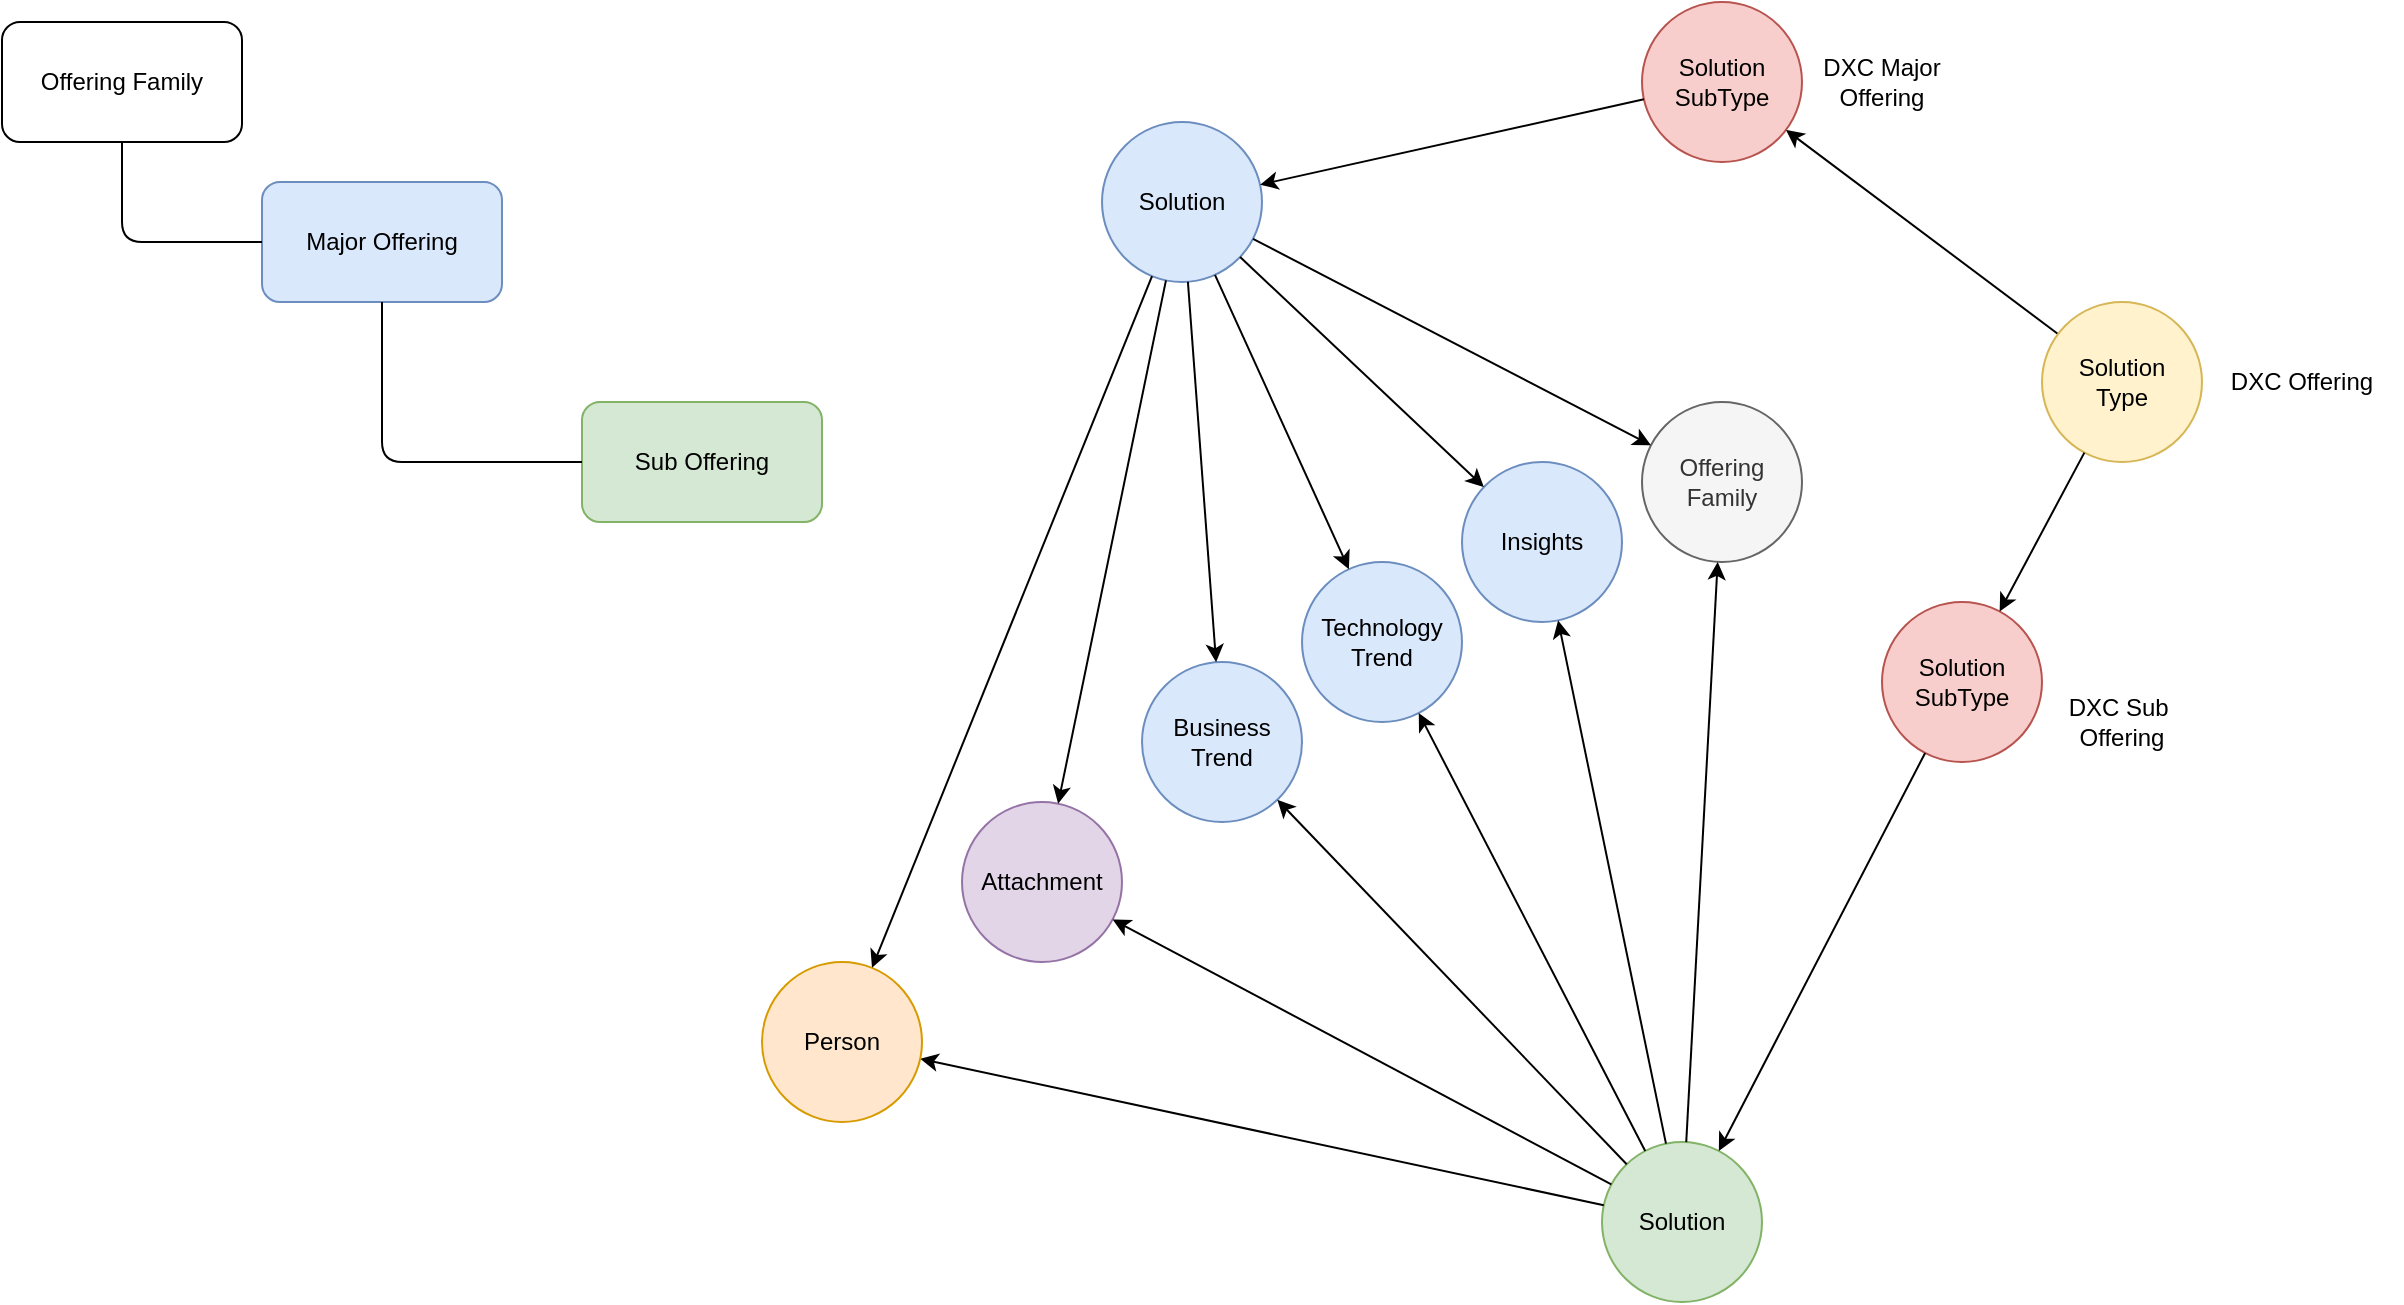 <mxfile version="13.7.9" type="device"><diagram id="1fbpEhVzRG113XvwSaQ7" name="Page-1"><mxGraphModel dx="909" dy="918" grid="1" gridSize="10" guides="1" tooltips="1" connect="1" arrows="1" fold="1" page="1" pageScale="1" pageWidth="827" pageHeight="1169" math="0" shadow="0"><root><mxCell id="0"/><mxCell id="1" parent="0"/><mxCell id="JqmKKfmXlJAV5UeU9k9f-1" value="Offering Family" style="rounded=1;whiteSpace=wrap;html=1;" vertex="1" parent="1"><mxGeometry x="40" y="140" width="120" height="60" as="geometry"/></mxCell><mxCell id="JqmKKfmXlJAV5UeU9k9f-2" value="Major Offering" style="rounded=1;whiteSpace=wrap;html=1;fillColor=#dae8fc;strokeColor=#6c8ebf;" vertex="1" parent="1"><mxGeometry x="170" y="220" width="120" height="60" as="geometry"/></mxCell><mxCell id="JqmKKfmXlJAV5UeU9k9f-3" value="Sub Offering" style="rounded=1;whiteSpace=wrap;html=1;fillColor=#d5e8d4;strokeColor=#82b366;" vertex="1" parent="1"><mxGeometry x="330" y="330" width="120" height="60" as="geometry"/></mxCell><mxCell id="JqmKKfmXlJAV5UeU9k9f-4" value="" style="endArrow=none;html=1;exitX=0;exitY=0.5;exitDx=0;exitDy=0;" edge="1" parent="1" source="JqmKKfmXlJAV5UeU9k9f-2" target="JqmKKfmXlJAV5UeU9k9f-1"><mxGeometry width="50" height="50" relative="1" as="geometry"><mxPoint x="30" y="440" as="sourcePoint"/><mxPoint x="80" y="390" as="targetPoint"/><Array as="points"><mxPoint x="100" y="250"/></Array></mxGeometry></mxCell><mxCell id="JqmKKfmXlJAV5UeU9k9f-5" value="" style="endArrow=none;html=1;exitX=0;exitY=0.5;exitDx=0;exitDy=0;entryX=0.5;entryY=1;entryDx=0;entryDy=0;" edge="1" parent="1" source="JqmKKfmXlJAV5UeU9k9f-3" target="JqmKKfmXlJAV5UeU9k9f-2"><mxGeometry width="50" height="50" relative="1" as="geometry"><mxPoint x="180.96" y="267.98" as="sourcePoint"/><mxPoint x="110" y="210" as="targetPoint"/><Array as="points"><mxPoint x="230" y="360"/></Array></mxGeometry></mxCell><mxCell id="JqmKKfmXlJAV5UeU9k9f-6" value="Offering Family" style="ellipse;whiteSpace=wrap;html=1;aspect=fixed;fillColor=#f5f5f5;strokeColor=#666666;fontColor=#333333;" vertex="1" parent="1"><mxGeometry x="860" y="330" width="80" height="80" as="geometry"/></mxCell><mxCell id="JqmKKfmXlJAV5UeU9k9f-7" value="Solution" style="ellipse;whiteSpace=wrap;html=1;aspect=fixed;fillColor=#dae8fc;strokeColor=#6c8ebf;" vertex="1" parent="1"><mxGeometry x="590" y="190" width="80" height="80" as="geometry"/></mxCell><mxCell id="JqmKKfmXlJAV5UeU9k9f-9" value="Solution&lt;br&gt;SubType" style="ellipse;whiteSpace=wrap;html=1;aspect=fixed;fillColor=#f8cecc;strokeColor=#b85450;" vertex="1" parent="1"><mxGeometry x="860" y="130" width="80" height="80" as="geometry"/></mxCell><mxCell id="JqmKKfmXlJAV5UeU9k9f-10" value="" style="endArrow=classic;html=1;" edge="1" parent="1" source="JqmKKfmXlJAV5UeU9k9f-7" target="JqmKKfmXlJAV5UeU9k9f-6"><mxGeometry width="50" height="50" relative="1" as="geometry"><mxPoint x="800" y="410" as="sourcePoint"/><mxPoint x="800" y="460" as="targetPoint"/></mxGeometry></mxCell><mxCell id="JqmKKfmXlJAV5UeU9k9f-11" value="" style="endArrow=classic;html=1;" edge="1" parent="1" source="JqmKKfmXlJAV5UeU9k9f-9" target="JqmKKfmXlJAV5UeU9k9f-7"><mxGeometry width="50" height="50" relative="1" as="geometry"><mxPoint x="749.242" y="227.293" as="sourcePoint"/><mxPoint x="840.758" y="312.707" as="targetPoint"/></mxGeometry></mxCell><mxCell id="JqmKKfmXlJAV5UeU9k9f-12" value="" style="endArrow=classic;html=1;" edge="1" parent="1" source="JqmKKfmXlJAV5UeU9k9f-15" target="JqmKKfmXlJAV5UeU9k9f-9"><mxGeometry width="50" height="50" relative="1" as="geometry"><mxPoint x="981.716" y="228.284" as="sourcePoint"/><mxPoint x="898.284" y="311.716" as="targetPoint"/></mxGeometry></mxCell><mxCell id="JqmKKfmXlJAV5UeU9k9f-13" value="Solution" style="ellipse;whiteSpace=wrap;html=1;aspect=fixed;fillColor=#d5e8d4;strokeColor=#82b366;" vertex="1" parent="1"><mxGeometry x="840" y="700" width="80" height="80" as="geometry"/></mxCell><mxCell id="JqmKKfmXlJAV5UeU9k9f-14" value="Solution&lt;br&gt;SubType" style="ellipse;whiteSpace=wrap;html=1;aspect=fixed;fillColor=#f8cecc;strokeColor=#b85450;" vertex="1" parent="1"><mxGeometry x="980" y="430" width="80" height="80" as="geometry"/></mxCell><mxCell id="JqmKKfmXlJAV5UeU9k9f-15" value="Solution&lt;br&gt;Type" style="ellipse;whiteSpace=wrap;html=1;aspect=fixed;fillColor=#fff2cc;strokeColor=#d6b656;" vertex="1" parent="1"><mxGeometry x="1060" y="280" width="80" height="80" as="geometry"/></mxCell><mxCell id="JqmKKfmXlJAV5UeU9k9f-16" value="" style="endArrow=classic;html=1;" edge="1" parent="1" source="JqmKKfmXlJAV5UeU9k9f-15" target="JqmKKfmXlJAV5UeU9k9f-14"><mxGeometry width="50" height="50" relative="1" as="geometry"><mxPoint x="1068.989" y="295.963" as="sourcePoint"/><mxPoint x="1031.033" y="234.024" as="targetPoint"/></mxGeometry></mxCell><mxCell id="JqmKKfmXlJAV5UeU9k9f-17" value="" style="endArrow=classic;html=1;" edge="1" parent="1" source="JqmKKfmXlJAV5UeU9k9f-14" target="JqmKKfmXlJAV5UeU9k9f-13"><mxGeometry width="50" height="50" relative="1" as="geometry"><mxPoint x="985.928" y="231.946" as="sourcePoint"/><mxPoint x="883.94" y="367.955" as="targetPoint"/></mxGeometry></mxCell><mxCell id="JqmKKfmXlJAV5UeU9k9f-19" value="" style="endArrow=classic;html=1;" edge="1" parent="1" source="JqmKKfmXlJAV5UeU9k9f-13" target="JqmKKfmXlJAV5UeU9k9f-22"><mxGeometry width="50" height="50" relative="1" as="geometry"><mxPoint x="989.241" y="515.571" as="sourcePoint"/><mxPoint x="900.801" y="589.479" as="targetPoint"/></mxGeometry></mxCell><mxCell id="JqmKKfmXlJAV5UeU9k9f-20" value="Attachment" style="ellipse;whiteSpace=wrap;html=1;aspect=fixed;fillColor=#e1d5e7;strokeColor=#9673a6;" vertex="1" parent="1"><mxGeometry x="520" y="530" width="80" height="80" as="geometry"/></mxCell><mxCell id="JqmKKfmXlJAV5UeU9k9f-21" value="" style="endArrow=classic;html=1;" edge="1" parent="1" source="JqmKKfmXlJAV5UeU9k9f-7" target="JqmKKfmXlJAV5UeU9k9f-20"><mxGeometry width="50" height="50" relative="1" as="geometry"><mxPoint x="839.005" y="640.285" as="sourcePoint"/><mxPoint x="760.986" y="704.705" as="targetPoint"/></mxGeometry></mxCell><mxCell id="JqmKKfmXlJAV5UeU9k9f-22" value="Person" style="ellipse;whiteSpace=wrap;html=1;aspect=fixed;fillColor=#ffe6cc;strokeColor=#d79b00;" vertex="1" parent="1"><mxGeometry x="420" y="610" width="80" height="80" as="geometry"/></mxCell><mxCell id="JqmKKfmXlJAV5UeU9k9f-23" value="" style="endArrow=classic;html=1;" edge="1" parent="1" source="JqmKKfmXlJAV5UeU9k9f-13" target="JqmKKfmXlJAV5UeU9k9f-20"><mxGeometry width="50" height="50" relative="1" as="geometry"><mxPoint x="830.575" y="608.241" as="sourcePoint"/><mxPoint x="769.411" y="596.837" as="targetPoint"/></mxGeometry></mxCell><mxCell id="JqmKKfmXlJAV5UeU9k9f-24" value="" style="endArrow=classic;html=1;" edge="1" parent="1" source="JqmKKfmXlJAV5UeU9k9f-7" target="JqmKKfmXlJAV5UeU9k9f-22"><mxGeometry width="50" height="50" relative="1" as="geometry"><mxPoint x="836.806" y="592.68" as="sourcePoint"/><mxPoint x="703.209" y="502.297" as="targetPoint"/></mxGeometry></mxCell><mxCell id="JqmKKfmXlJAV5UeU9k9f-25" value="" style="endArrow=classic;html=1;" edge="1" parent="1" source="JqmKKfmXlJAV5UeU9k9f-13" target="JqmKKfmXlJAV5UeU9k9f-6"><mxGeometry width="50" height="50" relative="1" as="geometry"><mxPoint x="989.241" y="515.571" as="sourcePoint"/><mxPoint x="900.801" y="589.479" as="targetPoint"/></mxGeometry></mxCell><mxCell id="JqmKKfmXlJAV5UeU9k9f-26" value="DXC Offering" style="text;html=1;strokeColor=none;fillColor=none;align=center;verticalAlign=middle;whiteSpace=wrap;rounded=0;" vertex="1" parent="1"><mxGeometry x="1140" y="310" width="100" height="20" as="geometry"/></mxCell><mxCell id="JqmKKfmXlJAV5UeU9k9f-27" value="DXC Major&lt;br&gt;Offering" style="text;html=1;strokeColor=none;fillColor=none;align=center;verticalAlign=middle;whiteSpace=wrap;rounded=0;" vertex="1" parent="1"><mxGeometry x="940" y="160" width="80" height="20" as="geometry"/></mxCell><mxCell id="JqmKKfmXlJAV5UeU9k9f-28" value="DXC Sub&amp;nbsp;&lt;br&gt;Offering" style="text;html=1;strokeColor=none;fillColor=none;align=center;verticalAlign=middle;whiteSpace=wrap;rounded=0;" vertex="1" parent="1"><mxGeometry x="1050" y="480" width="100" height="20" as="geometry"/></mxCell><mxCell id="JqmKKfmXlJAV5UeU9k9f-29" value="Business Trend" style="ellipse;whiteSpace=wrap;html=1;aspect=fixed;fillColor=#dae8fc;strokeColor=#6c8ebf;" vertex="1" parent="1"><mxGeometry x="610" y="460" width="80" height="80" as="geometry"/></mxCell><mxCell id="JqmKKfmXlJAV5UeU9k9f-30" value="Technology Trend" style="ellipse;whiteSpace=wrap;html=1;aspect=fixed;fillColor=#dae8fc;strokeColor=#6c8ebf;" vertex="1" parent="1"><mxGeometry x="690" y="410" width="80" height="80" as="geometry"/></mxCell><mxCell id="JqmKKfmXlJAV5UeU9k9f-31" value="Insights" style="ellipse;whiteSpace=wrap;html=1;aspect=fixed;fillColor=#dae8fc;strokeColor=#6c8ebf;" vertex="1" parent="1"><mxGeometry x="770" y="360" width="80" height="80" as="geometry"/></mxCell><mxCell id="JqmKKfmXlJAV5UeU9k9f-33" value="" style="endArrow=classic;html=1;" edge="1" parent="1" source="JqmKKfmXlJAV5UeU9k9f-7" target="JqmKKfmXlJAV5UeU9k9f-29"><mxGeometry width="50" height="50" relative="1" as="geometry"><mxPoint x="680" y="520" as="sourcePoint"/><mxPoint x="730" y="470" as="targetPoint"/></mxGeometry></mxCell><mxCell id="JqmKKfmXlJAV5UeU9k9f-34" value="" style="endArrow=classic;html=1;" edge="1" parent="1" source="JqmKKfmXlJAV5UeU9k9f-7" target="JqmKKfmXlJAV5UeU9k9f-31"><mxGeometry width="50" height="50" relative="1" as="geometry"><mxPoint x="652.557" y="277.978" as="sourcePoint"/><mxPoint x="687.351" y="382.053" as="targetPoint"/></mxGeometry></mxCell><mxCell id="JqmKKfmXlJAV5UeU9k9f-35" value="" style="endArrow=classic;html=1;" edge="1" parent="1" source="JqmKKfmXlJAV5UeU9k9f-7" target="JqmKKfmXlJAV5UeU9k9f-30"><mxGeometry width="50" height="50" relative="1" as="geometry"><mxPoint x="668.284" y="268.284" as="sourcePoint"/><mxPoint x="781.716" y="381.716" as="targetPoint"/></mxGeometry></mxCell><mxCell id="JqmKKfmXlJAV5UeU9k9f-36" value="" style="endArrow=classic;html=1;" edge="1" parent="1" source="JqmKKfmXlJAV5UeU9k9f-13" target="JqmKKfmXlJAV5UeU9k9f-31"><mxGeometry width="50" height="50" relative="1" as="geometry"><mxPoint x="669.099" y="267.446" as="sourcePoint"/><mxPoint x="790.896" y="382.559" as="targetPoint"/></mxGeometry></mxCell><mxCell id="JqmKKfmXlJAV5UeU9k9f-37" value="" style="endArrow=classic;html=1;" edge="1" parent="1" source="JqmKKfmXlJAV5UeU9k9f-13" target="JqmKKfmXlJAV5UeU9k9f-30"><mxGeometry width="50" height="50" relative="1" as="geometry"><mxPoint x="860.614" y="576.117" as="sourcePoint"/><mxPoint x="829.446" y="448.869" as="targetPoint"/></mxGeometry></mxCell><mxCell id="JqmKKfmXlJAV5UeU9k9f-38" value="" style="endArrow=classic;html=1;" edge="1" parent="1" source="JqmKKfmXlJAV5UeU9k9f-13" target="JqmKKfmXlJAV5UeU9k9f-29"><mxGeometry width="50" height="50" relative="1" as="geometry"><mxPoint x="846.617" y="582.546" as="sourcePoint"/><mxPoint x="803.376" y="522.459" as="targetPoint"/></mxGeometry></mxCell></root></mxGraphModel></diagram></mxfile>